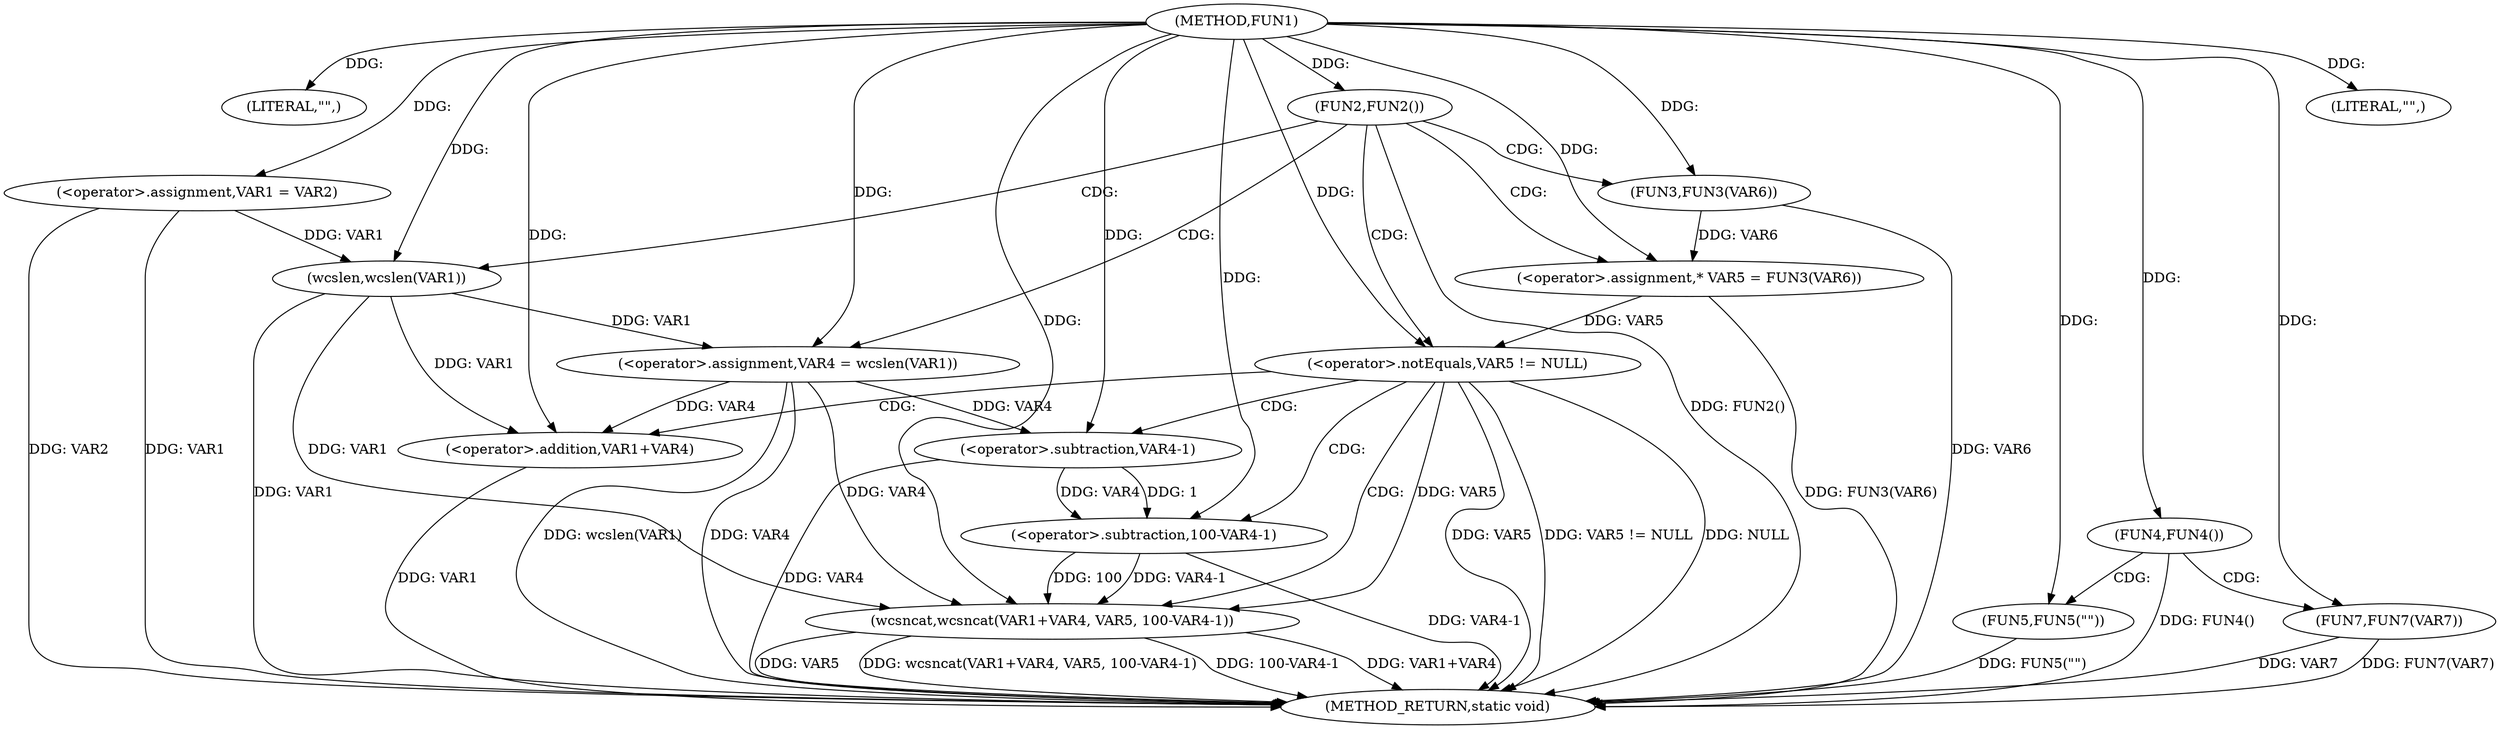 digraph FUN1 {  
"1000100" [label = "(METHOD,FUN1)" ]
"1000147" [label = "(METHOD_RETURN,static void)" ]
"1000103" [label = "(LITERAL,\"\",)" ]
"1000104" [label = "(<operator>.assignment,VAR1 = VAR2)" ]
"1000108" [label = "(FUN2,FUN2())" ]
"1000112" [label = "(<operator>.assignment,VAR4 = wcslen(VAR1))" ]
"1000114" [label = "(wcslen,wcslen(VAR1))" ]
"1000117" [label = "(<operator>.assignment,* VAR5 = FUN3(VAR6))" ]
"1000119" [label = "(FUN3,FUN3(VAR6))" ]
"1000122" [label = "(<operator>.notEquals,VAR5 != NULL)" ]
"1000126" [label = "(wcsncat,wcsncat(VAR1+VAR4, VAR5, 100-VAR4-1))" ]
"1000127" [label = "(<operator>.addition,VAR1+VAR4)" ]
"1000131" [label = "(<operator>.subtraction,100-VAR4-1)" ]
"1000133" [label = "(<operator>.subtraction,VAR4-1)" ]
"1000137" [label = "(FUN4,FUN4())" ]
"1000139" [label = "(FUN5,FUN5(\"\"))" ]
"1000144" [label = "(LITERAL,\"\",)" ]
"1000145" [label = "(FUN7,FUN7(VAR7))" ]
  "1000108" -> "1000147"  [ label = "DDG: FUN2()"] 
  "1000104" -> "1000147"  [ label = "DDG: VAR1"] 
  "1000112" -> "1000147"  [ label = "DDG: wcslen(VAR1)"] 
  "1000133" -> "1000147"  [ label = "DDG: VAR4"] 
  "1000114" -> "1000147"  [ label = "DDG: VAR1"] 
  "1000126" -> "1000147"  [ label = "DDG: VAR1+VAR4"] 
  "1000127" -> "1000147"  [ label = "DDG: VAR1"] 
  "1000117" -> "1000147"  [ label = "DDG: FUN3(VAR6)"] 
  "1000145" -> "1000147"  [ label = "DDG: VAR7"] 
  "1000126" -> "1000147"  [ label = "DDG: VAR5"] 
  "1000126" -> "1000147"  [ label = "DDG: wcsncat(VAR1+VAR4, VAR5, 100-VAR4-1)"] 
  "1000122" -> "1000147"  [ label = "DDG: VAR5"] 
  "1000139" -> "1000147"  [ label = "DDG: FUN5(\"\")"] 
  "1000131" -> "1000147"  [ label = "DDG: VAR4-1"] 
  "1000112" -> "1000147"  [ label = "DDG: VAR4"] 
  "1000119" -> "1000147"  [ label = "DDG: VAR6"] 
  "1000122" -> "1000147"  [ label = "DDG: VAR5 != NULL"] 
  "1000145" -> "1000147"  [ label = "DDG: FUN7(VAR7)"] 
  "1000137" -> "1000147"  [ label = "DDG: FUN4()"] 
  "1000104" -> "1000147"  [ label = "DDG: VAR2"] 
  "1000126" -> "1000147"  [ label = "DDG: 100-VAR4-1"] 
  "1000122" -> "1000147"  [ label = "DDG: NULL"] 
  "1000100" -> "1000103"  [ label = "DDG: "] 
  "1000100" -> "1000104"  [ label = "DDG: "] 
  "1000100" -> "1000108"  [ label = "DDG: "] 
  "1000114" -> "1000112"  [ label = "DDG: VAR1"] 
  "1000100" -> "1000112"  [ label = "DDG: "] 
  "1000104" -> "1000114"  [ label = "DDG: VAR1"] 
  "1000100" -> "1000114"  [ label = "DDG: "] 
  "1000119" -> "1000117"  [ label = "DDG: VAR6"] 
  "1000100" -> "1000117"  [ label = "DDG: "] 
  "1000100" -> "1000119"  [ label = "DDG: "] 
  "1000117" -> "1000122"  [ label = "DDG: VAR5"] 
  "1000100" -> "1000122"  [ label = "DDG: "] 
  "1000114" -> "1000126"  [ label = "DDG: VAR1"] 
  "1000100" -> "1000126"  [ label = "DDG: "] 
  "1000112" -> "1000126"  [ label = "DDG: VAR4"] 
  "1000114" -> "1000127"  [ label = "DDG: VAR1"] 
  "1000100" -> "1000127"  [ label = "DDG: "] 
  "1000112" -> "1000127"  [ label = "DDG: VAR4"] 
  "1000122" -> "1000126"  [ label = "DDG: VAR5"] 
  "1000131" -> "1000126"  [ label = "DDG: 100"] 
  "1000131" -> "1000126"  [ label = "DDG: VAR4-1"] 
  "1000100" -> "1000131"  [ label = "DDG: "] 
  "1000133" -> "1000131"  [ label = "DDG: VAR4"] 
  "1000133" -> "1000131"  [ label = "DDG: 1"] 
  "1000100" -> "1000133"  [ label = "DDG: "] 
  "1000112" -> "1000133"  [ label = "DDG: VAR4"] 
  "1000100" -> "1000137"  [ label = "DDG: "] 
  "1000100" -> "1000139"  [ label = "DDG: "] 
  "1000100" -> "1000144"  [ label = "DDG: "] 
  "1000100" -> "1000145"  [ label = "DDG: "] 
  "1000108" -> "1000112"  [ label = "CDG: "] 
  "1000108" -> "1000117"  [ label = "CDG: "] 
  "1000108" -> "1000119"  [ label = "CDG: "] 
  "1000108" -> "1000114"  [ label = "CDG: "] 
  "1000108" -> "1000122"  [ label = "CDG: "] 
  "1000122" -> "1000131"  [ label = "CDG: "] 
  "1000122" -> "1000127"  [ label = "CDG: "] 
  "1000122" -> "1000126"  [ label = "CDG: "] 
  "1000122" -> "1000133"  [ label = "CDG: "] 
  "1000137" -> "1000145"  [ label = "CDG: "] 
  "1000137" -> "1000139"  [ label = "CDG: "] 
}
